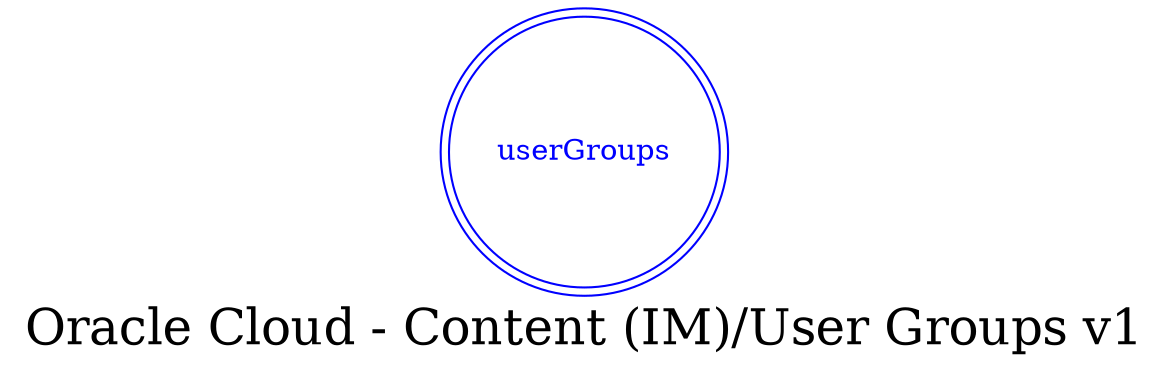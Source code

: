 digraph LexiconGraph {
graph[label="Oracle Cloud - Content (IM)/User Groups v1", fontsize=24]
splines=true
"userGroups" [color=blue, fontcolor=blue, shape=doublecircle]
}
